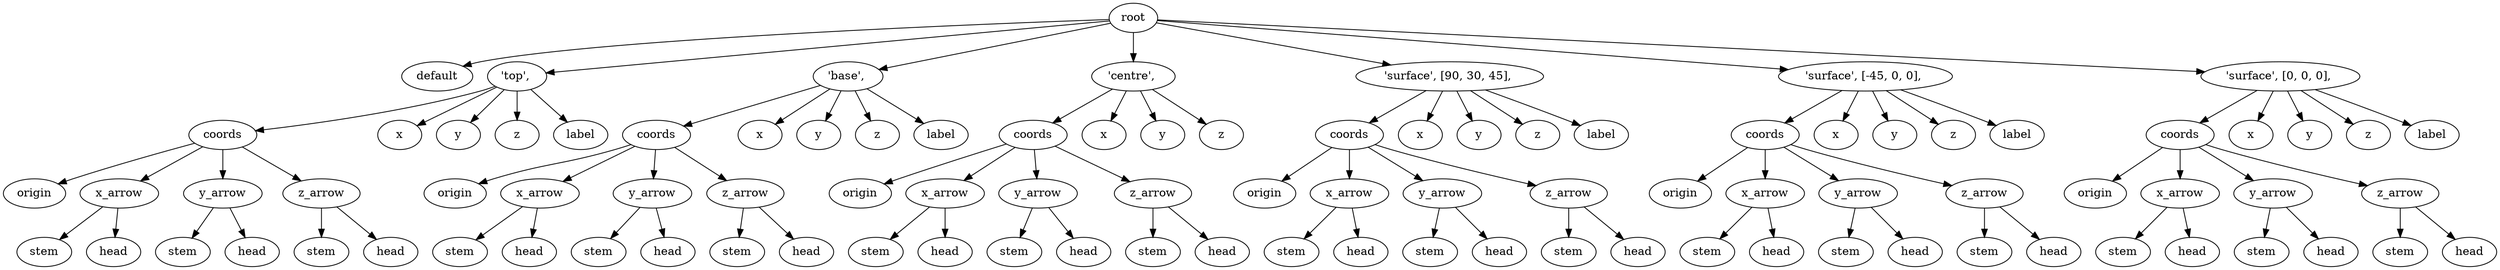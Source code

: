 digraph D {
    root_632 [label="root"];
    default_633 [label="default"];
    634 [label="'top',\ "];
    coords_635 [label="coords"];
    origin_636 [label="origin"];
    x_arrow_637 [label="x_arrow"];
    stem_638 [label="stem"];
    head_639 [label="head"];
    y_arrow_640 [label="y_arrow"];
    stem_641 [label="stem"];
    head_642 [label="head"];
    z_arrow_643 [label="z_arrow"];
    stem_644 [label="stem"];
    head_645 [label="head"];
    x_646 [label="x"];
    y_647 [label="y"];
    z_648 [label="z"];
    label_649 [label="label"];
    650 [label="'base',\ "];
    coords_651 [label="coords"];
    origin_652 [label="origin"];
    x_arrow_653 [label="x_arrow"];
    stem_654 [label="stem"];
    head_655 [label="head"];
    y_arrow_656 [label="y_arrow"];
    stem_657 [label="stem"];
    head_658 [label="head"];
    z_arrow_659 [label="z_arrow"];
    stem_660 [label="stem"];
    head_661 [label="head"];
    x_662 [label="x"];
    y_663 [label="y"];
    z_664 [label="z"];
    label_665 [label="label"];
    666 [label="'centre',\ "];
    coords_667 [label="coords"];
    origin_668 [label="origin"];
    x_arrow_669 [label="x_arrow"];
    stem_670 [label="stem"];
    head_671 [label="head"];
    y_arrow_672 [label="y_arrow"];
    stem_673 [label="stem"];
    head_674 [label="head"];
    z_arrow_675 [label="z_arrow"];
    stem_676 [label="stem"];
    head_677 [label="head"];
    x_678 [label="x"];
    y_679 [label="y"];
    z_680 [label="z"];
    681 [label="'surface',\ \[90,\ 30,\ 45\],\ "];
    coords_682 [label="coords"];
    origin_683 [label="origin"];
    x_arrow_684 [label="x_arrow"];
    stem_685 [label="stem"];
    head_686 [label="head"];
    y_arrow_687 [label="y_arrow"];
    stem_688 [label="stem"];
    head_689 [label="head"];
    z_arrow_690 [label="z_arrow"];
    stem_691 [label="stem"];
    head_692 [label="head"];
    x_693 [label="x"];
    y_694 [label="y"];
    z_695 [label="z"];
    label_696 [label="label"];
    697 [label="'surface',\ \[\-45,\ 0,\ 0\],\ "];
    coords_698 [label="coords"];
    origin_699 [label="origin"];
    x_arrow_700 [label="x_arrow"];
    stem_701 [label="stem"];
    head_702 [label="head"];
    y_arrow_703 [label="y_arrow"];
    stem_704 [label="stem"];
    head_705 [label="head"];
    z_arrow_706 [label="z_arrow"];
    stem_707 [label="stem"];
    head_708 [label="head"];
    x_709 [label="x"];
    y_710 [label="y"];
    z_711 [label="z"];
    label_712 [label="label"];
    713 [label="'surface',\ \[0,\ 0,\ 0\],\ "];
    coords_714 [label="coords"];
    origin_715 [label="origin"];
    x_arrow_716 [label="x_arrow"];
    stem_717 [label="stem"];
    head_718 [label="head"];
    y_arrow_719 [label="y_arrow"];
    stem_720 [label="stem"];
    head_721 [label="head"];
    z_arrow_722 [label="z_arrow"];
    stem_723 [label="stem"];
    head_724 [label="head"];
    x_725 [label="x"];
    y_726 [label="y"];
    z_727 [label="z"];
    label_728 [label="label"];
    root_632 -> default_633;
    root_632 -> 634;
    634 -> coords_635;
    coords_635 -> origin_636;
    coords_635 -> x_arrow_637;
    x_arrow_637 -> stem_638;
    x_arrow_637 -> head_639;
    coords_635 -> y_arrow_640;
    y_arrow_640 -> stem_641;
    y_arrow_640 -> head_642;
    coords_635 -> z_arrow_643;
    z_arrow_643 -> stem_644;
    z_arrow_643 -> head_645;
    634 -> x_646;
    634 -> y_647;
    634 -> z_648;
    634 -> label_649;
    root_632 -> 650;
    650 -> coords_651;
    coords_651 -> origin_652;
    coords_651 -> x_arrow_653;
    x_arrow_653 -> stem_654;
    x_arrow_653 -> head_655;
    coords_651 -> y_arrow_656;
    y_arrow_656 -> stem_657;
    y_arrow_656 -> head_658;
    coords_651 -> z_arrow_659;
    z_arrow_659 -> stem_660;
    z_arrow_659 -> head_661;
    650 -> x_662;
    650 -> y_663;
    650 -> z_664;
    650 -> label_665;
    root_632 -> 666;
    666 -> coords_667;
    coords_667 -> origin_668;
    coords_667 -> x_arrow_669;
    x_arrow_669 -> stem_670;
    x_arrow_669 -> head_671;
    coords_667 -> y_arrow_672;
    y_arrow_672 -> stem_673;
    y_arrow_672 -> head_674;
    coords_667 -> z_arrow_675;
    z_arrow_675 -> stem_676;
    z_arrow_675 -> head_677;
    666 -> x_678;
    666 -> y_679;
    666 -> z_680;
    root_632 -> 681;
    681 -> coords_682;
    coords_682 -> origin_683;
    coords_682 -> x_arrow_684;
    x_arrow_684 -> stem_685;
    x_arrow_684 -> head_686;
    coords_682 -> y_arrow_687;
    y_arrow_687 -> stem_688;
    y_arrow_687 -> head_689;
    coords_682 -> z_arrow_690;
    z_arrow_690 -> stem_691;
    z_arrow_690 -> head_692;
    681 -> x_693;
    681 -> y_694;
    681 -> z_695;
    681 -> label_696;
    root_632 -> 697;
    697 -> coords_698;
    coords_698 -> origin_699;
    coords_698 -> x_arrow_700;
    x_arrow_700 -> stem_701;
    x_arrow_700 -> head_702;
    coords_698 -> y_arrow_703;
    y_arrow_703 -> stem_704;
    y_arrow_703 -> head_705;
    coords_698 -> z_arrow_706;
    z_arrow_706 -> stem_707;
    z_arrow_706 -> head_708;
    697 -> x_709;
    697 -> y_710;
    697 -> z_711;
    697 -> label_712;
    root_632 -> 713;
    713 -> coords_714;
    coords_714 -> origin_715;
    coords_714 -> x_arrow_716;
    x_arrow_716 -> stem_717;
    x_arrow_716 -> head_718;
    coords_714 -> y_arrow_719;
    y_arrow_719 -> stem_720;
    y_arrow_719 -> head_721;
    coords_714 -> z_arrow_722;
    z_arrow_722 -> stem_723;
    z_arrow_722 -> head_724;
    713 -> x_725;
    713 -> y_726;
    713 -> z_727;
    713 -> label_728;
}
